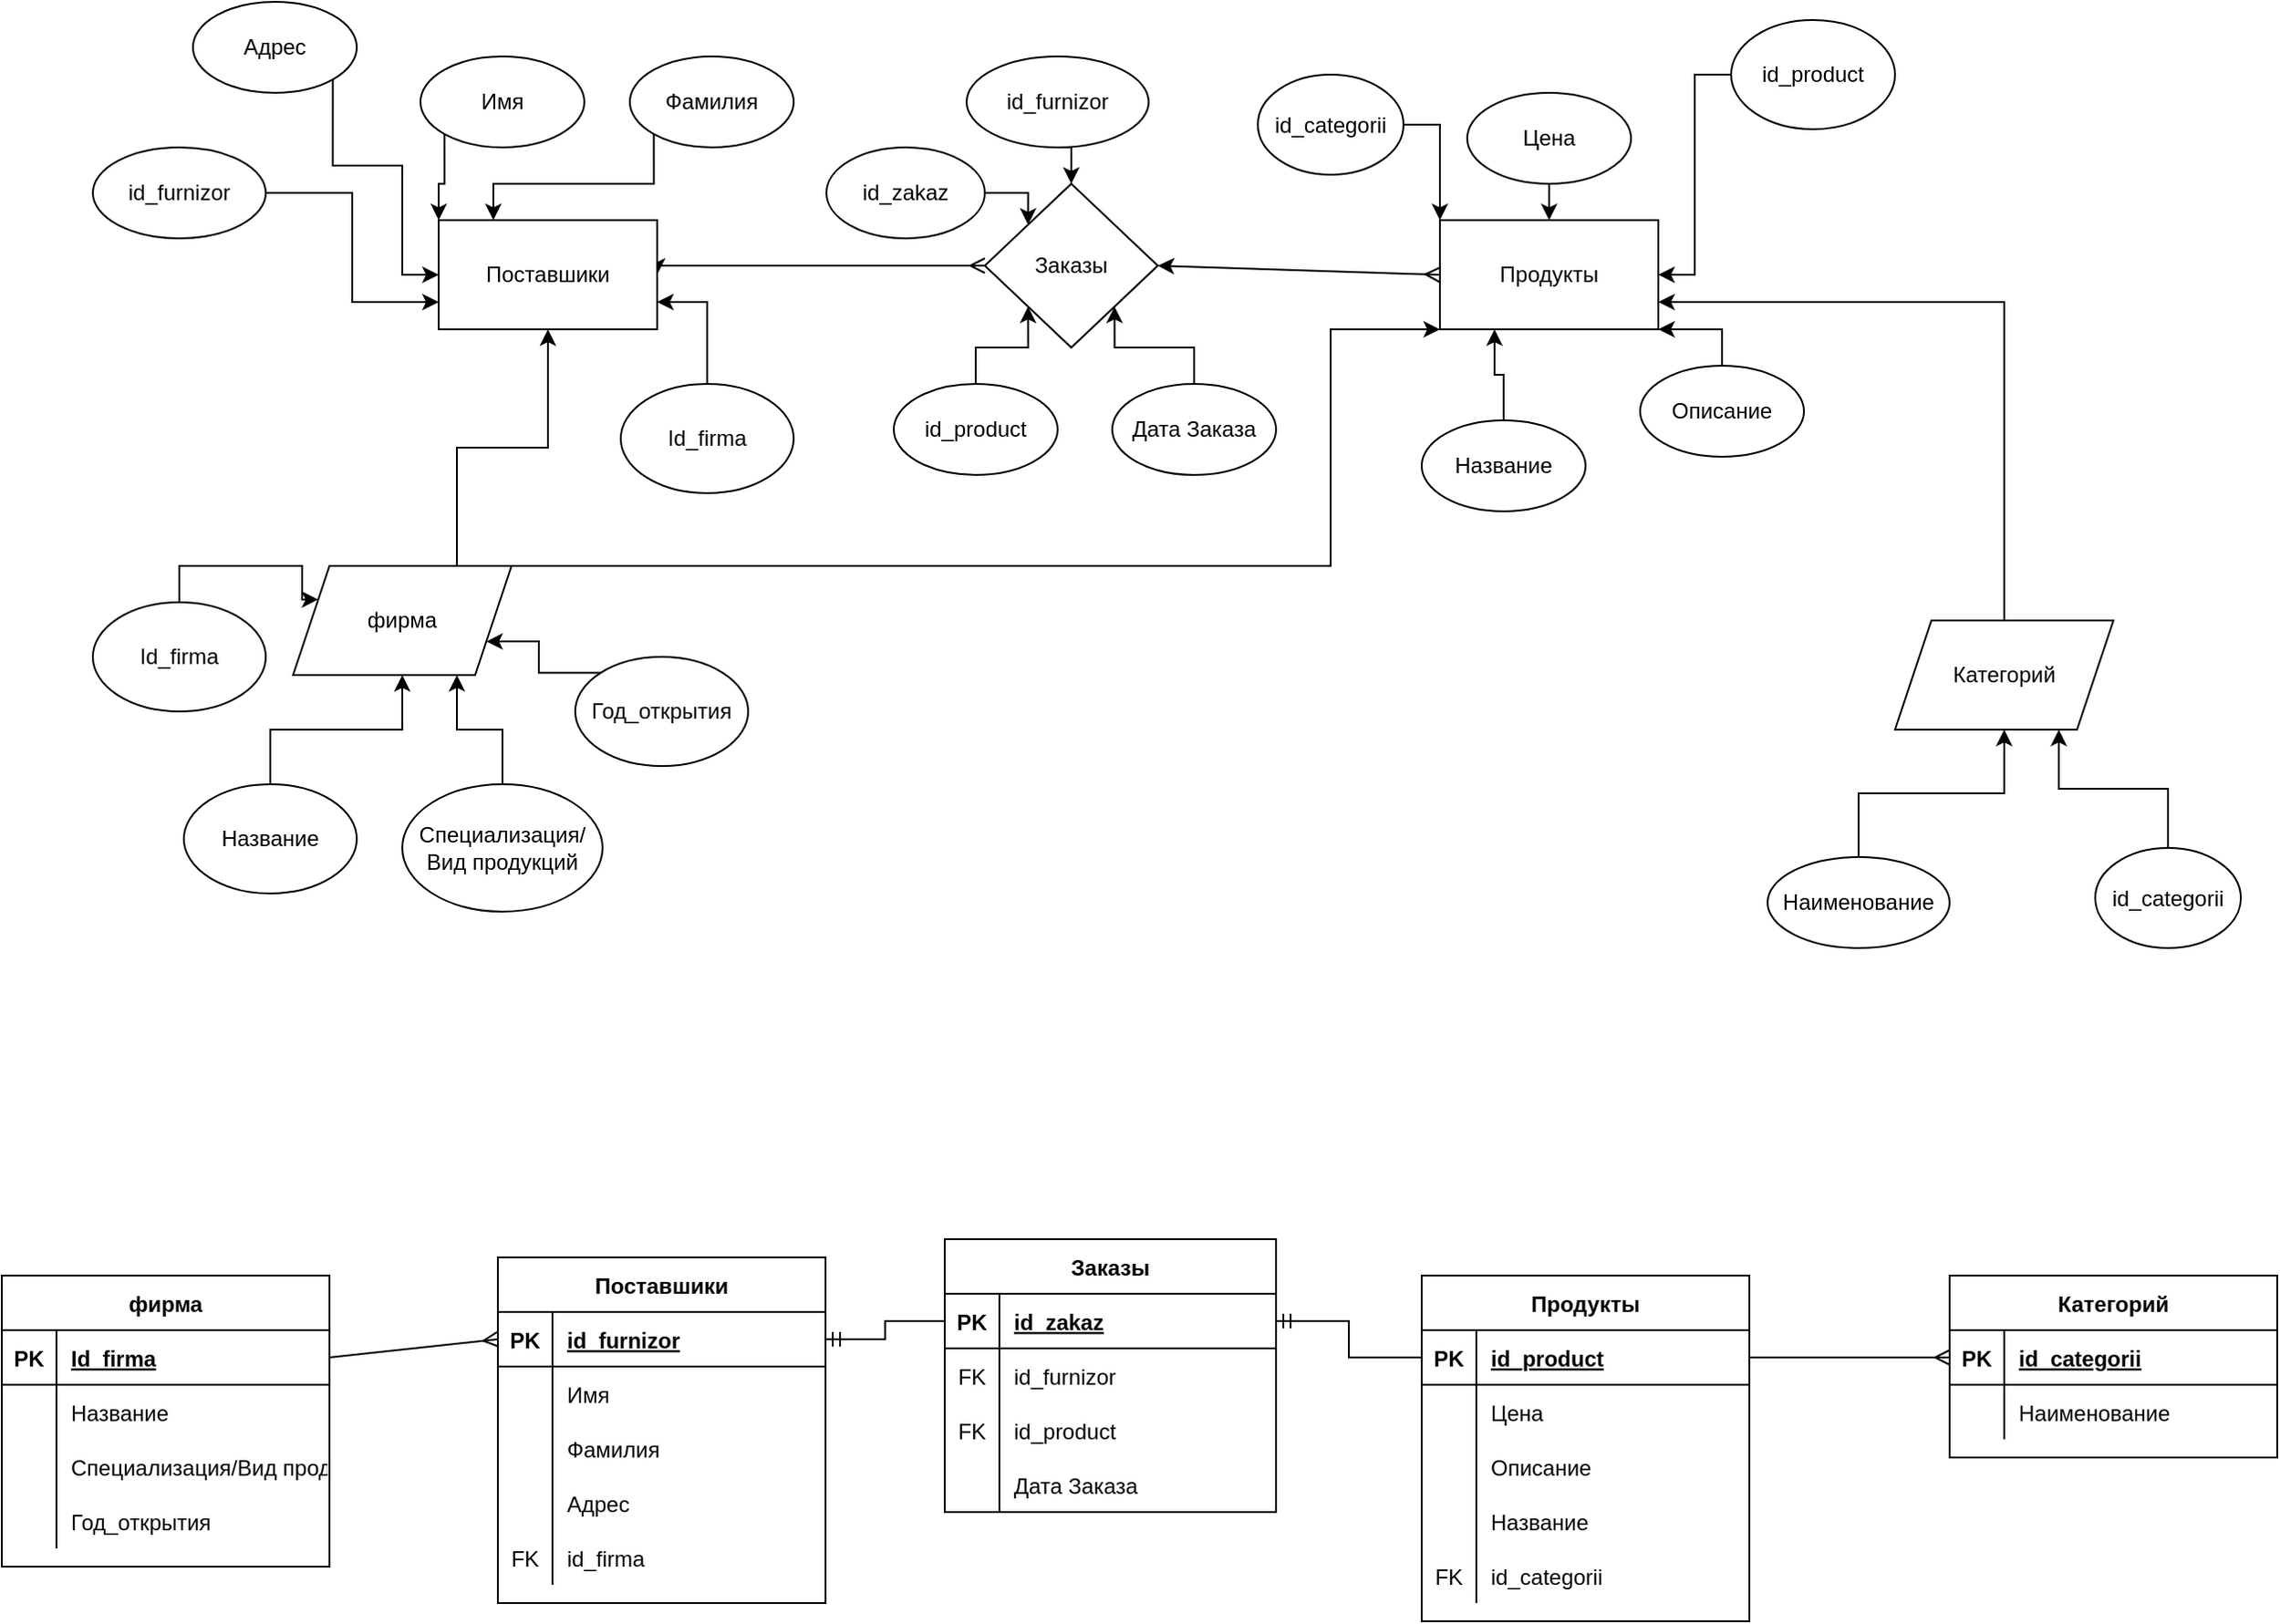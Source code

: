 <mxfile version="15.9.4" type="github"><diagram id="dvJGDwM3gOGB_b2yf9cb" name="Page-1"><mxGraphModel dx="2797" dy="1220" grid="1" gridSize="10" guides="1" tooltips="1" connect="1" arrows="1" fold="1" page="1" pageScale="1" pageWidth="827" pageHeight="1169" math="0" shadow="0"><root><mxCell id="0"/><mxCell id="1" parent="0"/><mxCell id="CGsF36tla4O-YeRMs-sT-5" style="edgeStyle=orthogonalEdgeStyle;rounded=0;orthogonalLoop=1;jettySize=auto;html=1;exitX=0;exitY=0.5;exitDx=0;exitDy=0;entryX=1;entryY=0.5;entryDx=0;entryDy=0;startArrow=ERmany;startFill=0;" edge="1" parent="1" source="CGsF36tla4O-YeRMs-sT-3" target="CGsF36tla4O-YeRMs-sT-1"><mxGeometry relative="1" as="geometry"><Array as="points"><mxPoint x="200" y="145"/></Array></mxGeometry></mxCell><mxCell id="CGsF36tla4O-YeRMs-sT-34" style="edgeStyle=orthogonalEdgeStyle;rounded=0;orthogonalLoop=1;jettySize=auto;html=1;exitX=0.5;exitY=1;exitDx=0;exitDy=0;entryX=0.75;entryY=0;entryDx=0;entryDy=0;startArrow=classic;startFill=1;endArrow=none;endFill=0;" edge="1" parent="1" source="CGsF36tla4O-YeRMs-sT-1" target="CGsF36tla4O-YeRMs-sT-32"><mxGeometry relative="1" as="geometry"/></mxCell><mxCell id="CGsF36tla4O-YeRMs-sT-1" value="Поставшики" style="rounded=0;whiteSpace=wrap;html=1;" vertex="1" parent="1"><mxGeometry x="80" y="120" width="120" height="60" as="geometry"/></mxCell><mxCell id="CGsF36tla4O-YeRMs-sT-2" value="Продукты" style="rounded=0;whiteSpace=wrap;html=1;" vertex="1" parent="1"><mxGeometry x="630" y="120" width="120" height="60" as="geometry"/></mxCell><mxCell id="CGsF36tla4O-YeRMs-sT-3" value="&lt;span&gt;Заказы&lt;/span&gt;" style="rhombus;whiteSpace=wrap;html=1;" vertex="1" parent="1"><mxGeometry x="380" y="100" width="95" height="90" as="geometry"/></mxCell><mxCell id="CGsF36tla4O-YeRMs-sT-12" style="edgeStyle=orthogonalEdgeStyle;rounded=0;orthogonalLoop=1;jettySize=auto;html=1;exitX=0;exitY=1;exitDx=0;exitDy=0;entryX=0;entryY=0;entryDx=0;entryDy=0;startArrow=none;startFill=0;" edge="1" parent="1" source="CGsF36tla4O-YeRMs-sT-7" target="CGsF36tla4O-YeRMs-sT-1"><mxGeometry relative="1" as="geometry"/></mxCell><mxCell id="CGsF36tla4O-YeRMs-sT-7" value="Имя" style="ellipse;whiteSpace=wrap;html=1;" vertex="1" parent="1"><mxGeometry x="70" y="30" width="90" height="50" as="geometry"/></mxCell><mxCell id="CGsF36tla4O-YeRMs-sT-13" style="edgeStyle=orthogonalEdgeStyle;rounded=0;orthogonalLoop=1;jettySize=auto;html=1;exitX=0;exitY=1;exitDx=0;exitDy=0;entryX=0.25;entryY=0;entryDx=0;entryDy=0;startArrow=none;startFill=0;" edge="1" parent="1" source="CGsF36tla4O-YeRMs-sT-8" target="CGsF36tla4O-YeRMs-sT-1"><mxGeometry relative="1" as="geometry"/></mxCell><mxCell id="CGsF36tla4O-YeRMs-sT-8" value="Фамилия" style="ellipse;whiteSpace=wrap;html=1;" vertex="1" parent="1"><mxGeometry x="185" y="30" width="90" height="50" as="geometry"/></mxCell><mxCell id="CGsF36tla4O-YeRMs-sT-11" style="edgeStyle=orthogonalEdgeStyle;rounded=0;orthogonalLoop=1;jettySize=auto;html=1;exitX=1;exitY=1;exitDx=0;exitDy=0;startArrow=none;startFill=0;" edge="1" parent="1" source="CGsF36tla4O-YeRMs-sT-9" target="CGsF36tla4O-YeRMs-sT-1"><mxGeometry relative="1" as="geometry"><Array as="points"><mxPoint x="22" y="90"/><mxPoint x="60" y="90"/><mxPoint x="60" y="150"/></Array></mxGeometry></mxCell><mxCell id="CGsF36tla4O-YeRMs-sT-9" value="Адрес" style="ellipse;whiteSpace=wrap;html=1;" vertex="1" parent="1"><mxGeometry x="-55" width="90" height="50" as="geometry"/></mxCell><mxCell id="CGsF36tla4O-YeRMs-sT-15" style="edgeStyle=orthogonalEdgeStyle;rounded=0;orthogonalLoop=1;jettySize=auto;html=1;exitX=1;exitY=0.5;exitDx=0;exitDy=0;entryX=0;entryY=0.75;entryDx=0;entryDy=0;startArrow=none;startFill=0;" edge="1" parent="1" source="CGsF36tla4O-YeRMs-sT-14" target="CGsF36tla4O-YeRMs-sT-1"><mxGeometry relative="1" as="geometry"/></mxCell><mxCell id="CGsF36tla4O-YeRMs-sT-14" value="id_furnizor" style="ellipse;whiteSpace=wrap;html=1;" vertex="1" parent="1"><mxGeometry x="-110" y="80" width="95" height="50" as="geometry"/></mxCell><mxCell id="CGsF36tla4O-YeRMs-sT-17" style="edgeStyle=orthogonalEdgeStyle;rounded=0;orthogonalLoop=1;jettySize=auto;html=1;exitX=0.5;exitY=0;exitDx=0;exitDy=0;entryX=0.25;entryY=1;entryDx=0;entryDy=0;startArrow=none;startFill=0;" edge="1" parent="1" source="CGsF36tla4O-YeRMs-sT-16" target="CGsF36tla4O-YeRMs-sT-2"><mxGeometry relative="1" as="geometry"/></mxCell><mxCell id="CGsF36tla4O-YeRMs-sT-16" value="Название" style="ellipse;whiteSpace=wrap;html=1;" vertex="1" parent="1"><mxGeometry x="620" y="230" width="90" height="50" as="geometry"/></mxCell><mxCell id="CGsF36tla4O-YeRMs-sT-19" style="edgeStyle=orthogonalEdgeStyle;rounded=0;orthogonalLoop=1;jettySize=auto;html=1;exitX=0;exitY=0.5;exitDx=0;exitDy=0;entryX=1;entryY=0.5;entryDx=0;entryDy=0;startArrow=none;startFill=0;" edge="1" parent="1" source="CGsF36tla4O-YeRMs-sT-18" target="CGsF36tla4O-YeRMs-sT-2"><mxGeometry relative="1" as="geometry"/></mxCell><mxCell id="CGsF36tla4O-YeRMs-sT-18" value="id_product" style="ellipse;whiteSpace=wrap;html=1;" vertex="1" parent="1"><mxGeometry x="790" y="10" width="90" height="60" as="geometry"/></mxCell><mxCell id="CGsF36tla4O-YeRMs-sT-22" style="edgeStyle=orthogonalEdgeStyle;rounded=0;orthogonalLoop=1;jettySize=auto;html=1;exitX=0.5;exitY=0;exitDx=0;exitDy=0;entryX=0;entryY=1;entryDx=0;entryDy=0;startArrow=none;startFill=0;" edge="1" parent="1" source="CGsF36tla4O-YeRMs-sT-20" target="CGsF36tla4O-YeRMs-sT-3"><mxGeometry relative="1" as="geometry"/></mxCell><mxCell id="CGsF36tla4O-YeRMs-sT-20" value="&lt;span&gt;id_product&lt;/span&gt;" style="ellipse;whiteSpace=wrap;html=1;" vertex="1" parent="1"><mxGeometry x="330" y="210" width="90" height="50" as="geometry"/></mxCell><mxCell id="CGsF36tla4O-YeRMs-sT-23" style="edgeStyle=orthogonalEdgeStyle;rounded=0;orthogonalLoop=1;jettySize=auto;html=1;exitX=0.5;exitY=1;exitDx=0;exitDy=0;entryX=0.5;entryY=0;entryDx=0;entryDy=0;startArrow=none;startFill=0;" edge="1" parent="1" source="CGsF36tla4O-YeRMs-sT-21" target="CGsF36tla4O-YeRMs-sT-3"><mxGeometry relative="1" as="geometry"/></mxCell><mxCell id="CGsF36tla4O-YeRMs-sT-21" value="&lt;span&gt;id_furnizor&lt;/span&gt;" style="ellipse;whiteSpace=wrap;html=1;" vertex="1" parent="1"><mxGeometry x="370" y="30" width="100" height="50" as="geometry"/></mxCell><mxCell id="CGsF36tla4O-YeRMs-sT-29" style="edgeStyle=orthogonalEdgeStyle;rounded=0;orthogonalLoop=1;jettySize=auto;html=1;exitX=0.5;exitY=0;exitDx=0;exitDy=0;entryX=1;entryY=1;entryDx=0;entryDy=0;startArrow=none;startFill=0;" edge="1" parent="1" source="CGsF36tla4O-YeRMs-sT-24" target="CGsF36tla4O-YeRMs-sT-2"><mxGeometry relative="1" as="geometry"/></mxCell><mxCell id="CGsF36tla4O-YeRMs-sT-24" value="Описание" style="ellipse;whiteSpace=wrap;html=1;" vertex="1" parent="1"><mxGeometry x="740" y="200" width="90" height="50" as="geometry"/></mxCell><mxCell id="CGsF36tla4O-YeRMs-sT-28" style="edgeStyle=orthogonalEdgeStyle;rounded=0;orthogonalLoop=1;jettySize=auto;html=1;exitX=0.5;exitY=1;exitDx=0;exitDy=0;entryX=0.5;entryY=0;entryDx=0;entryDy=0;startArrow=none;startFill=0;" edge="1" parent="1" source="CGsF36tla4O-YeRMs-sT-25" target="CGsF36tla4O-YeRMs-sT-2"><mxGeometry relative="1" as="geometry"/></mxCell><mxCell id="CGsF36tla4O-YeRMs-sT-25" value="Цена" style="ellipse;whiteSpace=wrap;html=1;" vertex="1" parent="1"><mxGeometry x="645" y="50" width="90" height="50" as="geometry"/></mxCell><mxCell id="CGsF36tla4O-YeRMs-sT-27" style="edgeStyle=orthogonalEdgeStyle;rounded=0;orthogonalLoop=1;jettySize=auto;html=1;exitX=0.5;exitY=0;exitDx=0;exitDy=0;entryX=1;entryY=1;entryDx=0;entryDy=0;startArrow=none;startFill=0;" edge="1" parent="1" source="CGsF36tla4O-YeRMs-sT-26" target="CGsF36tla4O-YeRMs-sT-3"><mxGeometry relative="1" as="geometry"/></mxCell><mxCell id="CGsF36tla4O-YeRMs-sT-26" value="Дата Заказа" style="ellipse;whiteSpace=wrap;html=1;" vertex="1" parent="1"><mxGeometry x="450" y="210" width="90" height="50" as="geometry"/></mxCell><mxCell id="CGsF36tla4O-YeRMs-sT-31" value="" style="endArrow=ERmany;html=1;rounded=0;entryX=0;entryY=0.5;entryDx=0;entryDy=0;endFill=0;exitX=1;exitY=0.5;exitDx=0;exitDy=0;startArrow=classic;startFill=1;" edge="1" parent="1" source="CGsF36tla4O-YeRMs-sT-3" target="CGsF36tla4O-YeRMs-sT-2"><mxGeometry width="50" height="50" relative="1" as="geometry"><mxPoint x="590" y="200" as="sourcePoint"/><mxPoint x="580" y="120" as="targetPoint"/></mxGeometry></mxCell><mxCell id="CGsF36tla4O-YeRMs-sT-54" style="edgeStyle=orthogonalEdgeStyle;rounded=0;orthogonalLoop=1;jettySize=auto;html=1;exitX=1;exitY=0;exitDx=0;exitDy=0;entryX=0;entryY=1;entryDx=0;entryDy=0;startArrow=none;startFill=0;endArrow=classic;endFill=1;" edge="1" parent="1" source="CGsF36tla4O-YeRMs-sT-32" target="CGsF36tla4O-YeRMs-sT-2"><mxGeometry relative="1" as="geometry"><Array as="points"><mxPoint x="570" y="310"/><mxPoint x="570" y="180"/></Array></mxGeometry></mxCell><mxCell id="CGsF36tla4O-YeRMs-sT-32" value="фирма" style="shape=parallelogram;perimeter=parallelogramPerimeter;whiteSpace=wrap;html=1;fixedSize=1;" vertex="1" parent="1"><mxGeometry y="310" width="120" height="60" as="geometry"/></mxCell><mxCell id="CGsF36tla4O-YeRMs-sT-35" value="Категорий" style="shape=parallelogram;perimeter=parallelogramPerimeter;whiteSpace=wrap;html=1;fixedSize=1;" vertex="1" parent="1"><mxGeometry x="880" y="340" width="120" height="60" as="geometry"/></mxCell><mxCell id="CGsF36tla4O-YeRMs-sT-36" value="" style="endArrow=classic;html=1;rounded=0;entryX=1;entryY=0.75;entryDx=0;entryDy=0;exitX=0.5;exitY=0;exitDx=0;exitDy=0;" edge="1" parent="1" source="CGsF36tla4O-YeRMs-sT-35" target="CGsF36tla4O-YeRMs-sT-2"><mxGeometry width="50" height="50" relative="1" as="geometry"><mxPoint x="920" y="310" as="sourcePoint"/><mxPoint x="970" y="260" as="targetPoint"/><Array as="points"><mxPoint x="940" y="165"/></Array></mxGeometry></mxCell><mxCell id="CGsF36tla4O-YeRMs-sT-38" style="edgeStyle=orthogonalEdgeStyle;rounded=0;orthogonalLoop=1;jettySize=auto;html=1;exitX=0.5;exitY=0;exitDx=0;exitDy=0;entryX=0.5;entryY=1;entryDx=0;entryDy=0;startArrow=none;startFill=0;endArrow=classic;endFill=1;" edge="1" parent="1" source="CGsF36tla4O-YeRMs-sT-37" target="CGsF36tla4O-YeRMs-sT-35"><mxGeometry relative="1" as="geometry"/></mxCell><mxCell id="CGsF36tla4O-YeRMs-sT-37" value="Наименование" style="ellipse;whiteSpace=wrap;html=1;" vertex="1" parent="1"><mxGeometry x="810" y="470" width="100" height="50" as="geometry"/></mxCell><mxCell id="CGsF36tla4O-YeRMs-sT-40" style="edgeStyle=orthogonalEdgeStyle;rounded=0;orthogonalLoop=1;jettySize=auto;html=1;exitX=0.5;exitY=0;exitDx=0;exitDy=0;entryX=0.75;entryY=1;entryDx=0;entryDy=0;startArrow=none;startFill=0;endArrow=classic;endFill=1;" edge="1" parent="1" source="CGsF36tla4O-YeRMs-sT-39" target="CGsF36tla4O-YeRMs-sT-35"><mxGeometry relative="1" as="geometry"/></mxCell><mxCell id="CGsF36tla4O-YeRMs-sT-39" value="id_categorii" style="ellipse;whiteSpace=wrap;html=1;" vertex="1" parent="1"><mxGeometry x="990" y="465" width="80" height="55" as="geometry"/></mxCell><mxCell id="CGsF36tla4O-YeRMs-sT-47" style="edgeStyle=orthogonalEdgeStyle;rounded=0;orthogonalLoop=1;jettySize=auto;html=1;exitX=0.5;exitY=0;exitDx=0;exitDy=0;entryX=0.5;entryY=1;entryDx=0;entryDy=0;startArrow=none;startFill=0;endArrow=classic;endFill=1;" edge="1" parent="1" source="CGsF36tla4O-YeRMs-sT-41" target="CGsF36tla4O-YeRMs-sT-32"><mxGeometry relative="1" as="geometry"/></mxCell><mxCell id="CGsF36tla4O-YeRMs-sT-41" value="Название" style="ellipse;whiteSpace=wrap;html=1;" vertex="1" parent="1"><mxGeometry x="-60" y="430" width="95" height="60" as="geometry"/></mxCell><mxCell id="CGsF36tla4O-YeRMs-sT-45" style="edgeStyle=orthogonalEdgeStyle;rounded=0;orthogonalLoop=1;jettySize=auto;html=1;exitX=0.5;exitY=0;exitDx=0;exitDy=0;entryX=0.75;entryY=1;entryDx=0;entryDy=0;startArrow=none;startFill=0;endArrow=classic;endFill=1;" edge="1" parent="1" source="CGsF36tla4O-YeRMs-sT-42" target="CGsF36tla4O-YeRMs-sT-32"><mxGeometry relative="1" as="geometry"/></mxCell><mxCell id="CGsF36tla4O-YeRMs-sT-42" value="Специализация/Вид продукций" style="ellipse;whiteSpace=wrap;html=1;" vertex="1" parent="1"><mxGeometry x="60" y="430" width="110" height="70" as="geometry"/></mxCell><mxCell id="CGsF36tla4O-YeRMs-sT-49" style="edgeStyle=orthogonalEdgeStyle;rounded=0;orthogonalLoop=1;jettySize=auto;html=1;exitX=0.5;exitY=0;exitDx=0;exitDy=0;entryX=0;entryY=0.25;entryDx=0;entryDy=0;startArrow=none;startFill=0;endArrow=classic;endFill=1;" edge="1" parent="1" source="CGsF36tla4O-YeRMs-sT-43" target="CGsF36tla4O-YeRMs-sT-32"><mxGeometry relative="1" as="geometry"/></mxCell><mxCell id="CGsF36tla4O-YeRMs-sT-43" value="Id_firma" style="ellipse;whiteSpace=wrap;html=1;" vertex="1" parent="1"><mxGeometry x="-110" y="330" width="95" height="60" as="geometry"/></mxCell><mxCell id="CGsF36tla4O-YeRMs-sT-46" style="edgeStyle=orthogonalEdgeStyle;rounded=0;orthogonalLoop=1;jettySize=auto;html=1;exitX=0;exitY=0;exitDx=0;exitDy=0;entryX=1;entryY=0.75;entryDx=0;entryDy=0;startArrow=none;startFill=0;endArrow=classic;endFill=1;" edge="1" parent="1" source="CGsF36tla4O-YeRMs-sT-44" target="CGsF36tla4O-YeRMs-sT-32"><mxGeometry relative="1" as="geometry"/></mxCell><mxCell id="CGsF36tla4O-YeRMs-sT-44" value="Год_открытия" style="ellipse;whiteSpace=wrap;html=1;" vertex="1" parent="1"><mxGeometry x="155" y="360" width="95" height="60" as="geometry"/></mxCell><mxCell id="CGsF36tla4O-YeRMs-sT-51" style="edgeStyle=orthogonalEdgeStyle;rounded=0;orthogonalLoop=1;jettySize=auto;html=1;exitX=0.5;exitY=0;exitDx=0;exitDy=0;entryX=1;entryY=0.75;entryDx=0;entryDy=0;startArrow=none;startFill=0;endArrow=classic;endFill=1;" edge="1" parent="1" source="CGsF36tla4O-YeRMs-sT-50" target="CGsF36tla4O-YeRMs-sT-1"><mxGeometry relative="1" as="geometry"/></mxCell><mxCell id="CGsF36tla4O-YeRMs-sT-50" value="Id_firma" style="ellipse;whiteSpace=wrap;html=1;" vertex="1" parent="1"><mxGeometry x="180" y="210" width="95" height="60" as="geometry"/></mxCell><mxCell id="CGsF36tla4O-YeRMs-sT-53" style="edgeStyle=orthogonalEdgeStyle;rounded=0;orthogonalLoop=1;jettySize=auto;html=1;exitX=1;exitY=0.5;exitDx=0;exitDy=0;entryX=0;entryY=0;entryDx=0;entryDy=0;startArrow=none;startFill=0;endArrow=classic;endFill=1;" edge="1" parent="1" source="CGsF36tla4O-YeRMs-sT-52" target="CGsF36tla4O-YeRMs-sT-2"><mxGeometry relative="1" as="geometry"/></mxCell><mxCell id="CGsF36tla4O-YeRMs-sT-52" value="id_categorii" style="ellipse;whiteSpace=wrap;html=1;" vertex="1" parent="1"><mxGeometry x="530" y="40" width="80" height="55" as="geometry"/></mxCell><mxCell id="CGsF36tla4O-YeRMs-sT-55" value="Поставшики" style="shape=table;startSize=30;container=1;collapsible=1;childLayout=tableLayout;fixedRows=1;rowLines=0;fontStyle=1;align=center;resizeLast=1;" vertex="1" parent="1"><mxGeometry x="112.5" y="690" width="180" height="190" as="geometry"/></mxCell><mxCell id="CGsF36tla4O-YeRMs-sT-56" value="" style="shape=partialRectangle;collapsible=0;dropTarget=0;pointerEvents=0;fillColor=none;top=0;left=0;bottom=1;right=0;points=[[0,0.5],[1,0.5]];portConstraint=eastwest;" vertex="1" parent="CGsF36tla4O-YeRMs-sT-55"><mxGeometry y="30" width="180" height="30" as="geometry"/></mxCell><mxCell id="CGsF36tla4O-YeRMs-sT-57" value="PK" style="shape=partialRectangle;connectable=0;fillColor=none;top=0;left=0;bottom=0;right=0;fontStyle=1;overflow=hidden;" vertex="1" parent="CGsF36tla4O-YeRMs-sT-56"><mxGeometry width="30" height="30" as="geometry"><mxRectangle width="30" height="30" as="alternateBounds"/></mxGeometry></mxCell><mxCell id="CGsF36tla4O-YeRMs-sT-58" value="id_furnizor" style="shape=partialRectangle;connectable=0;fillColor=none;top=0;left=0;bottom=0;right=0;align=left;spacingLeft=6;fontStyle=5;overflow=hidden;" vertex="1" parent="CGsF36tla4O-YeRMs-sT-56"><mxGeometry x="30" width="150" height="30" as="geometry"><mxRectangle width="150" height="30" as="alternateBounds"/></mxGeometry></mxCell><mxCell id="CGsF36tla4O-YeRMs-sT-59" value="" style="shape=partialRectangle;collapsible=0;dropTarget=0;pointerEvents=0;fillColor=none;top=0;left=0;bottom=0;right=0;points=[[0,0.5],[1,0.5]];portConstraint=eastwest;" vertex="1" parent="CGsF36tla4O-YeRMs-sT-55"><mxGeometry y="60" width="180" height="30" as="geometry"/></mxCell><mxCell id="CGsF36tla4O-YeRMs-sT-60" value="" style="shape=partialRectangle;connectable=0;fillColor=none;top=0;left=0;bottom=0;right=0;editable=1;overflow=hidden;" vertex="1" parent="CGsF36tla4O-YeRMs-sT-59"><mxGeometry width="30" height="30" as="geometry"><mxRectangle width="30" height="30" as="alternateBounds"/></mxGeometry></mxCell><mxCell id="CGsF36tla4O-YeRMs-sT-61" value="Имя" style="shape=partialRectangle;connectable=0;fillColor=none;top=0;left=0;bottom=0;right=0;align=left;spacingLeft=6;overflow=hidden;" vertex="1" parent="CGsF36tla4O-YeRMs-sT-59"><mxGeometry x="30" width="150" height="30" as="geometry"><mxRectangle width="150" height="30" as="alternateBounds"/></mxGeometry></mxCell><mxCell id="CGsF36tla4O-YeRMs-sT-62" value="" style="shape=partialRectangle;collapsible=0;dropTarget=0;pointerEvents=0;fillColor=none;top=0;left=0;bottom=0;right=0;points=[[0,0.5],[1,0.5]];portConstraint=eastwest;" vertex="1" parent="CGsF36tla4O-YeRMs-sT-55"><mxGeometry y="90" width="180" height="30" as="geometry"/></mxCell><mxCell id="CGsF36tla4O-YeRMs-sT-63" value="" style="shape=partialRectangle;connectable=0;fillColor=none;top=0;left=0;bottom=0;right=0;editable=1;overflow=hidden;" vertex="1" parent="CGsF36tla4O-YeRMs-sT-62"><mxGeometry width="30" height="30" as="geometry"><mxRectangle width="30" height="30" as="alternateBounds"/></mxGeometry></mxCell><mxCell id="CGsF36tla4O-YeRMs-sT-64" value="Фамилия" style="shape=partialRectangle;connectable=0;fillColor=none;top=0;left=0;bottom=0;right=0;align=left;spacingLeft=6;overflow=hidden;" vertex="1" parent="CGsF36tla4O-YeRMs-sT-62"><mxGeometry x="30" width="150" height="30" as="geometry"><mxRectangle width="150" height="30" as="alternateBounds"/></mxGeometry></mxCell><mxCell id="CGsF36tla4O-YeRMs-sT-65" value="" style="shape=partialRectangle;collapsible=0;dropTarget=0;pointerEvents=0;fillColor=none;top=0;left=0;bottom=0;right=0;points=[[0,0.5],[1,0.5]];portConstraint=eastwest;" vertex="1" parent="CGsF36tla4O-YeRMs-sT-55"><mxGeometry y="120" width="180" height="30" as="geometry"/></mxCell><mxCell id="CGsF36tla4O-YeRMs-sT-66" value="" style="shape=partialRectangle;connectable=0;fillColor=none;top=0;left=0;bottom=0;right=0;editable=1;overflow=hidden;" vertex="1" parent="CGsF36tla4O-YeRMs-sT-65"><mxGeometry width="30" height="30" as="geometry"><mxRectangle width="30" height="30" as="alternateBounds"/></mxGeometry></mxCell><mxCell id="CGsF36tla4O-YeRMs-sT-67" value="Адрес" style="shape=partialRectangle;connectable=0;fillColor=none;top=0;left=0;bottom=0;right=0;align=left;spacingLeft=6;overflow=hidden;" vertex="1" parent="CGsF36tla4O-YeRMs-sT-65"><mxGeometry x="30" width="150" height="30" as="geometry"><mxRectangle width="150" height="30" as="alternateBounds"/></mxGeometry></mxCell><mxCell id="CGsF36tla4O-YeRMs-sT-68" value="" style="shape=partialRectangle;collapsible=0;dropTarget=0;pointerEvents=0;fillColor=none;top=0;left=0;bottom=0;right=0;points=[[0,0.5],[1,0.5]];portConstraint=eastwest;" vertex="1" parent="CGsF36tla4O-YeRMs-sT-55"><mxGeometry y="150" width="180" height="30" as="geometry"/></mxCell><mxCell id="CGsF36tla4O-YeRMs-sT-69" value="FK" style="shape=partialRectangle;connectable=0;fillColor=none;top=0;left=0;bottom=0;right=0;editable=1;overflow=hidden;" vertex="1" parent="CGsF36tla4O-YeRMs-sT-68"><mxGeometry width="30" height="30" as="geometry"><mxRectangle width="30" height="30" as="alternateBounds"/></mxGeometry></mxCell><mxCell id="CGsF36tla4O-YeRMs-sT-70" value="id_firma" style="shape=partialRectangle;connectable=0;fillColor=none;top=0;left=0;bottom=0;right=0;align=left;spacingLeft=6;overflow=hidden;" vertex="1" parent="CGsF36tla4O-YeRMs-sT-68"><mxGeometry x="30" width="150" height="30" as="geometry"><mxRectangle width="150" height="30" as="alternateBounds"/></mxGeometry></mxCell><mxCell id="CGsF36tla4O-YeRMs-sT-71" value="Заказы" style="shape=table;startSize=30;container=1;collapsible=1;childLayout=tableLayout;fixedRows=1;rowLines=0;fontStyle=1;align=center;resizeLast=1;" vertex="1" parent="1"><mxGeometry x="358" y="680" width="182" height="150" as="geometry"/></mxCell><mxCell id="CGsF36tla4O-YeRMs-sT-72" value="" style="shape=partialRectangle;collapsible=0;dropTarget=0;pointerEvents=0;fillColor=none;top=0;left=0;bottom=1;right=0;points=[[0,0.5],[1,0.5]];portConstraint=eastwest;" vertex="1" parent="CGsF36tla4O-YeRMs-sT-71"><mxGeometry y="30" width="182" height="30" as="geometry"/></mxCell><mxCell id="CGsF36tla4O-YeRMs-sT-73" value="PK" style="shape=partialRectangle;connectable=0;fillColor=none;top=0;left=0;bottom=0;right=0;fontStyle=1;overflow=hidden;" vertex="1" parent="CGsF36tla4O-YeRMs-sT-72"><mxGeometry width="30" height="30" as="geometry"><mxRectangle width="30" height="30" as="alternateBounds"/></mxGeometry></mxCell><mxCell id="CGsF36tla4O-YeRMs-sT-74" value="id_zakaz" style="shape=partialRectangle;connectable=0;fillColor=none;top=0;left=0;bottom=0;right=0;align=left;spacingLeft=6;fontStyle=5;overflow=hidden;" vertex="1" parent="CGsF36tla4O-YeRMs-sT-72"><mxGeometry x="30" width="152" height="30" as="geometry"><mxRectangle width="152" height="30" as="alternateBounds"/></mxGeometry></mxCell><mxCell id="CGsF36tla4O-YeRMs-sT-75" value="" style="shape=partialRectangle;collapsible=0;dropTarget=0;pointerEvents=0;fillColor=none;top=0;left=0;bottom=0;right=0;points=[[0,0.5],[1,0.5]];portConstraint=eastwest;" vertex="1" parent="CGsF36tla4O-YeRMs-sT-71"><mxGeometry y="60" width="182" height="30" as="geometry"/></mxCell><mxCell id="CGsF36tla4O-YeRMs-sT-76" value="FK" style="shape=partialRectangle;connectable=0;fillColor=none;top=0;left=0;bottom=0;right=0;editable=1;overflow=hidden;" vertex="1" parent="CGsF36tla4O-YeRMs-sT-75"><mxGeometry width="30" height="30" as="geometry"><mxRectangle width="30" height="30" as="alternateBounds"/></mxGeometry></mxCell><mxCell id="CGsF36tla4O-YeRMs-sT-77" value="id_furnizor" style="shape=partialRectangle;connectable=0;fillColor=none;top=0;left=0;bottom=0;right=0;align=left;spacingLeft=6;overflow=hidden;" vertex="1" parent="CGsF36tla4O-YeRMs-sT-75"><mxGeometry x="30" width="152" height="30" as="geometry"><mxRectangle width="152" height="30" as="alternateBounds"/></mxGeometry></mxCell><mxCell id="CGsF36tla4O-YeRMs-sT-78" value="" style="shape=partialRectangle;collapsible=0;dropTarget=0;pointerEvents=0;fillColor=none;top=0;left=0;bottom=0;right=0;points=[[0,0.5],[1,0.5]];portConstraint=eastwest;" vertex="1" parent="CGsF36tla4O-YeRMs-sT-71"><mxGeometry y="90" width="182" height="30" as="geometry"/></mxCell><mxCell id="CGsF36tla4O-YeRMs-sT-79" value="FK" style="shape=partialRectangle;connectable=0;fillColor=none;top=0;left=0;bottom=0;right=0;editable=1;overflow=hidden;" vertex="1" parent="CGsF36tla4O-YeRMs-sT-78"><mxGeometry width="30" height="30" as="geometry"><mxRectangle width="30" height="30" as="alternateBounds"/></mxGeometry></mxCell><mxCell id="CGsF36tla4O-YeRMs-sT-80" value="id_product" style="shape=partialRectangle;connectable=0;fillColor=none;top=0;left=0;bottom=0;right=0;align=left;spacingLeft=6;overflow=hidden;" vertex="1" parent="CGsF36tla4O-YeRMs-sT-78"><mxGeometry x="30" width="152" height="30" as="geometry"><mxRectangle width="152" height="30" as="alternateBounds"/></mxGeometry></mxCell><mxCell id="CGsF36tla4O-YeRMs-sT-81" value="" style="shape=partialRectangle;collapsible=0;dropTarget=0;pointerEvents=0;fillColor=none;top=0;left=0;bottom=0;right=0;points=[[0,0.5],[1,0.5]];portConstraint=eastwest;" vertex="1" parent="CGsF36tla4O-YeRMs-sT-71"><mxGeometry y="120" width="182" height="30" as="geometry"/></mxCell><mxCell id="CGsF36tla4O-YeRMs-sT-82" value="" style="shape=partialRectangle;connectable=0;fillColor=none;top=0;left=0;bottom=0;right=0;editable=1;overflow=hidden;" vertex="1" parent="CGsF36tla4O-YeRMs-sT-81"><mxGeometry width="30" height="30" as="geometry"><mxRectangle width="30" height="30" as="alternateBounds"/></mxGeometry></mxCell><mxCell id="CGsF36tla4O-YeRMs-sT-83" value="Дата Заказа" style="shape=partialRectangle;connectable=0;fillColor=none;top=0;left=0;bottom=0;right=0;align=left;spacingLeft=6;overflow=hidden;" vertex="1" parent="CGsF36tla4O-YeRMs-sT-81"><mxGeometry x="30" width="152" height="30" as="geometry"><mxRectangle width="152" height="30" as="alternateBounds"/></mxGeometry></mxCell><mxCell id="CGsF36tla4O-YeRMs-sT-84" value="Продукты" style="shape=table;startSize=30;container=1;collapsible=1;childLayout=tableLayout;fixedRows=1;rowLines=0;fontStyle=1;align=center;resizeLast=1;" vertex="1" parent="1"><mxGeometry x="620" y="700" width="180" height="190" as="geometry"/></mxCell><mxCell id="CGsF36tla4O-YeRMs-sT-85" value="" style="shape=partialRectangle;collapsible=0;dropTarget=0;pointerEvents=0;fillColor=none;top=0;left=0;bottom=1;right=0;points=[[0,0.5],[1,0.5]];portConstraint=eastwest;" vertex="1" parent="CGsF36tla4O-YeRMs-sT-84"><mxGeometry y="30" width="180" height="30" as="geometry"/></mxCell><mxCell id="CGsF36tla4O-YeRMs-sT-86" value="PK" style="shape=partialRectangle;connectable=0;fillColor=none;top=0;left=0;bottom=0;right=0;fontStyle=1;overflow=hidden;" vertex="1" parent="CGsF36tla4O-YeRMs-sT-85"><mxGeometry width="30" height="30" as="geometry"><mxRectangle width="30" height="30" as="alternateBounds"/></mxGeometry></mxCell><mxCell id="CGsF36tla4O-YeRMs-sT-87" value="id_product" style="shape=partialRectangle;connectable=0;fillColor=none;top=0;left=0;bottom=0;right=0;align=left;spacingLeft=6;fontStyle=5;overflow=hidden;" vertex="1" parent="CGsF36tla4O-YeRMs-sT-85"><mxGeometry x="30" width="150" height="30" as="geometry"><mxRectangle width="150" height="30" as="alternateBounds"/></mxGeometry></mxCell><mxCell id="CGsF36tla4O-YeRMs-sT-88" value="" style="shape=partialRectangle;collapsible=0;dropTarget=0;pointerEvents=0;fillColor=none;top=0;left=0;bottom=0;right=0;points=[[0,0.5],[1,0.5]];portConstraint=eastwest;" vertex="1" parent="CGsF36tla4O-YeRMs-sT-84"><mxGeometry y="60" width="180" height="30" as="geometry"/></mxCell><mxCell id="CGsF36tla4O-YeRMs-sT-89" value="" style="shape=partialRectangle;connectable=0;fillColor=none;top=0;left=0;bottom=0;right=0;editable=1;overflow=hidden;" vertex="1" parent="CGsF36tla4O-YeRMs-sT-88"><mxGeometry width="30" height="30" as="geometry"><mxRectangle width="30" height="30" as="alternateBounds"/></mxGeometry></mxCell><mxCell id="CGsF36tla4O-YeRMs-sT-90" value="Цена" style="shape=partialRectangle;connectable=0;fillColor=none;top=0;left=0;bottom=0;right=0;align=left;spacingLeft=6;overflow=hidden;" vertex="1" parent="CGsF36tla4O-YeRMs-sT-88"><mxGeometry x="30" width="150" height="30" as="geometry"><mxRectangle width="150" height="30" as="alternateBounds"/></mxGeometry></mxCell><mxCell id="CGsF36tla4O-YeRMs-sT-91" value="" style="shape=partialRectangle;collapsible=0;dropTarget=0;pointerEvents=0;fillColor=none;top=0;left=0;bottom=0;right=0;points=[[0,0.5],[1,0.5]];portConstraint=eastwest;" vertex="1" parent="CGsF36tla4O-YeRMs-sT-84"><mxGeometry y="90" width="180" height="30" as="geometry"/></mxCell><mxCell id="CGsF36tla4O-YeRMs-sT-92" value="" style="shape=partialRectangle;connectable=0;fillColor=none;top=0;left=0;bottom=0;right=0;editable=1;overflow=hidden;" vertex="1" parent="CGsF36tla4O-YeRMs-sT-91"><mxGeometry width="30" height="30" as="geometry"><mxRectangle width="30" height="30" as="alternateBounds"/></mxGeometry></mxCell><mxCell id="CGsF36tla4O-YeRMs-sT-93" value="Описание" style="shape=partialRectangle;connectable=0;fillColor=none;top=0;left=0;bottom=0;right=0;align=left;spacingLeft=6;overflow=hidden;" vertex="1" parent="CGsF36tla4O-YeRMs-sT-91"><mxGeometry x="30" width="150" height="30" as="geometry"><mxRectangle width="150" height="30" as="alternateBounds"/></mxGeometry></mxCell><mxCell id="CGsF36tla4O-YeRMs-sT-94" value="" style="shape=partialRectangle;collapsible=0;dropTarget=0;pointerEvents=0;fillColor=none;top=0;left=0;bottom=0;right=0;points=[[0,0.5],[1,0.5]];portConstraint=eastwest;" vertex="1" parent="CGsF36tla4O-YeRMs-sT-84"><mxGeometry y="120" width="180" height="30" as="geometry"/></mxCell><mxCell id="CGsF36tla4O-YeRMs-sT-95" value="" style="shape=partialRectangle;connectable=0;fillColor=none;top=0;left=0;bottom=0;right=0;editable=1;overflow=hidden;" vertex="1" parent="CGsF36tla4O-YeRMs-sT-94"><mxGeometry width="30" height="30" as="geometry"><mxRectangle width="30" height="30" as="alternateBounds"/></mxGeometry></mxCell><mxCell id="CGsF36tla4O-YeRMs-sT-96" value="Название" style="shape=partialRectangle;connectable=0;fillColor=none;top=0;left=0;bottom=0;right=0;align=left;spacingLeft=6;overflow=hidden;" vertex="1" parent="CGsF36tla4O-YeRMs-sT-94"><mxGeometry x="30" width="150" height="30" as="geometry"><mxRectangle width="150" height="30" as="alternateBounds"/></mxGeometry></mxCell><mxCell id="CGsF36tla4O-YeRMs-sT-99" value="" style="shape=partialRectangle;collapsible=0;dropTarget=0;pointerEvents=0;fillColor=none;top=0;left=0;bottom=0;right=0;points=[[0,0.5],[1,0.5]];portConstraint=eastwest;" vertex="1" parent="CGsF36tla4O-YeRMs-sT-84"><mxGeometry y="150" width="180" height="30" as="geometry"/></mxCell><mxCell id="CGsF36tla4O-YeRMs-sT-100" value="FK" style="shape=partialRectangle;connectable=0;fillColor=none;top=0;left=0;bottom=0;right=0;editable=1;overflow=hidden;" vertex="1" parent="CGsF36tla4O-YeRMs-sT-99"><mxGeometry width="30" height="30" as="geometry"><mxRectangle width="30" height="30" as="alternateBounds"/></mxGeometry></mxCell><mxCell id="CGsF36tla4O-YeRMs-sT-101" value="id_categorii" style="shape=partialRectangle;connectable=0;fillColor=none;top=0;left=0;bottom=0;right=0;align=left;spacingLeft=6;overflow=hidden;" vertex="1" parent="CGsF36tla4O-YeRMs-sT-99"><mxGeometry x="30" width="150" height="30" as="geometry"><mxRectangle width="150" height="30" as="alternateBounds"/></mxGeometry></mxCell><mxCell id="CGsF36tla4O-YeRMs-sT-98" style="edgeStyle=orthogonalEdgeStyle;rounded=0;orthogonalLoop=1;jettySize=auto;html=1;exitX=1;exitY=0.5;exitDx=0;exitDy=0;entryX=0;entryY=0;entryDx=0;entryDy=0;startArrow=none;startFill=0;endArrow=classic;endFill=1;" edge="1" parent="1" source="CGsF36tla4O-YeRMs-sT-97" target="CGsF36tla4O-YeRMs-sT-3"><mxGeometry relative="1" as="geometry"/></mxCell><mxCell id="CGsF36tla4O-YeRMs-sT-97" value="id_zakaz" style="ellipse;whiteSpace=wrap;html=1;" vertex="1" parent="1"><mxGeometry x="293" y="80" width="87" height="50" as="geometry"/></mxCell><mxCell id="CGsF36tla4O-YeRMs-sT-104" value="фирма" style="shape=table;startSize=30;container=1;collapsible=1;childLayout=tableLayout;fixedRows=1;rowLines=0;fontStyle=1;align=center;resizeLast=1;" vertex="1" parent="1"><mxGeometry x="-160" y="700" width="180" height="160" as="geometry"/></mxCell><mxCell id="CGsF36tla4O-YeRMs-sT-105" value="" style="shape=partialRectangle;collapsible=0;dropTarget=0;pointerEvents=0;fillColor=none;top=0;left=0;bottom=1;right=0;points=[[0,0.5],[1,0.5]];portConstraint=eastwest;" vertex="1" parent="CGsF36tla4O-YeRMs-sT-104"><mxGeometry y="30" width="180" height="30" as="geometry"/></mxCell><mxCell id="CGsF36tla4O-YeRMs-sT-106" value="PK" style="shape=partialRectangle;connectable=0;fillColor=none;top=0;left=0;bottom=0;right=0;fontStyle=1;overflow=hidden;" vertex="1" parent="CGsF36tla4O-YeRMs-sT-105"><mxGeometry width="30" height="30" as="geometry"><mxRectangle width="30" height="30" as="alternateBounds"/></mxGeometry></mxCell><mxCell id="CGsF36tla4O-YeRMs-sT-107" value="Id_firma" style="shape=partialRectangle;connectable=0;fillColor=none;top=0;left=0;bottom=0;right=0;align=left;spacingLeft=6;fontStyle=5;overflow=hidden;" vertex="1" parent="CGsF36tla4O-YeRMs-sT-105"><mxGeometry x="30" width="150" height="30" as="geometry"><mxRectangle width="150" height="30" as="alternateBounds"/></mxGeometry></mxCell><mxCell id="CGsF36tla4O-YeRMs-sT-108" value="" style="shape=partialRectangle;collapsible=0;dropTarget=0;pointerEvents=0;fillColor=none;top=0;left=0;bottom=0;right=0;points=[[0,0.5],[1,0.5]];portConstraint=eastwest;" vertex="1" parent="CGsF36tla4O-YeRMs-sT-104"><mxGeometry y="60" width="180" height="30" as="geometry"/></mxCell><mxCell id="CGsF36tla4O-YeRMs-sT-109" value="" style="shape=partialRectangle;connectable=0;fillColor=none;top=0;left=0;bottom=0;right=0;editable=1;overflow=hidden;" vertex="1" parent="CGsF36tla4O-YeRMs-sT-108"><mxGeometry width="30" height="30" as="geometry"><mxRectangle width="30" height="30" as="alternateBounds"/></mxGeometry></mxCell><mxCell id="CGsF36tla4O-YeRMs-sT-110" value="Название" style="shape=partialRectangle;connectable=0;fillColor=none;top=0;left=0;bottom=0;right=0;align=left;spacingLeft=6;overflow=hidden;" vertex="1" parent="CGsF36tla4O-YeRMs-sT-108"><mxGeometry x="30" width="150" height="30" as="geometry"><mxRectangle width="150" height="30" as="alternateBounds"/></mxGeometry></mxCell><mxCell id="CGsF36tla4O-YeRMs-sT-111" value="" style="shape=partialRectangle;collapsible=0;dropTarget=0;pointerEvents=0;fillColor=none;top=0;left=0;bottom=0;right=0;points=[[0,0.5],[1,0.5]];portConstraint=eastwest;" vertex="1" parent="CGsF36tla4O-YeRMs-sT-104"><mxGeometry y="90" width="180" height="30" as="geometry"/></mxCell><mxCell id="CGsF36tla4O-YeRMs-sT-112" value="" style="shape=partialRectangle;connectable=0;fillColor=none;top=0;left=0;bottom=0;right=0;editable=1;overflow=hidden;" vertex="1" parent="CGsF36tla4O-YeRMs-sT-111"><mxGeometry width="30" height="30" as="geometry"><mxRectangle width="30" height="30" as="alternateBounds"/></mxGeometry></mxCell><mxCell id="CGsF36tla4O-YeRMs-sT-113" value="Специализация/Вид продукций" style="shape=partialRectangle;connectable=0;fillColor=none;top=0;left=0;bottom=0;right=0;align=left;spacingLeft=6;overflow=hidden;" vertex="1" parent="CGsF36tla4O-YeRMs-sT-111"><mxGeometry x="30" width="150" height="30" as="geometry"><mxRectangle width="150" height="30" as="alternateBounds"/></mxGeometry></mxCell><mxCell id="CGsF36tla4O-YeRMs-sT-114" value="" style="shape=partialRectangle;collapsible=0;dropTarget=0;pointerEvents=0;fillColor=none;top=0;left=0;bottom=0;right=0;points=[[0,0.5],[1,0.5]];portConstraint=eastwest;" vertex="1" parent="CGsF36tla4O-YeRMs-sT-104"><mxGeometry y="120" width="180" height="30" as="geometry"/></mxCell><mxCell id="CGsF36tla4O-YeRMs-sT-115" value="" style="shape=partialRectangle;connectable=0;fillColor=none;top=0;left=0;bottom=0;right=0;editable=1;overflow=hidden;" vertex="1" parent="CGsF36tla4O-YeRMs-sT-114"><mxGeometry width="30" height="30" as="geometry"><mxRectangle width="30" height="30" as="alternateBounds"/></mxGeometry></mxCell><mxCell id="CGsF36tla4O-YeRMs-sT-116" value="Год_открытия" style="shape=partialRectangle;connectable=0;fillColor=none;top=0;left=0;bottom=0;right=0;align=left;spacingLeft=6;overflow=hidden;" vertex="1" parent="CGsF36tla4O-YeRMs-sT-114"><mxGeometry x="30" width="150" height="30" as="geometry"><mxRectangle width="150" height="30" as="alternateBounds"/></mxGeometry></mxCell><mxCell id="CGsF36tla4O-YeRMs-sT-117" value="Категорий" style="shape=table;startSize=30;container=1;collapsible=1;childLayout=tableLayout;fixedRows=1;rowLines=0;fontStyle=1;align=center;resizeLast=1;" vertex="1" parent="1"><mxGeometry x="910" y="700" width="180" height="100" as="geometry"/></mxCell><mxCell id="CGsF36tla4O-YeRMs-sT-118" value="" style="shape=partialRectangle;collapsible=0;dropTarget=0;pointerEvents=0;fillColor=none;top=0;left=0;bottom=1;right=0;points=[[0,0.5],[1,0.5]];portConstraint=eastwest;" vertex="1" parent="CGsF36tla4O-YeRMs-sT-117"><mxGeometry y="30" width="180" height="30" as="geometry"/></mxCell><mxCell id="CGsF36tla4O-YeRMs-sT-119" value="PK" style="shape=partialRectangle;connectable=0;fillColor=none;top=0;left=0;bottom=0;right=0;fontStyle=1;overflow=hidden;" vertex="1" parent="CGsF36tla4O-YeRMs-sT-118"><mxGeometry width="30" height="30" as="geometry"><mxRectangle width="30" height="30" as="alternateBounds"/></mxGeometry></mxCell><mxCell id="CGsF36tla4O-YeRMs-sT-120" value="id_categorii" style="shape=partialRectangle;connectable=0;fillColor=none;top=0;left=0;bottom=0;right=0;align=left;spacingLeft=6;fontStyle=5;overflow=hidden;" vertex="1" parent="CGsF36tla4O-YeRMs-sT-118"><mxGeometry x="30" width="150" height="30" as="geometry"><mxRectangle width="150" height="30" as="alternateBounds"/></mxGeometry></mxCell><mxCell id="CGsF36tla4O-YeRMs-sT-121" value="" style="shape=partialRectangle;collapsible=0;dropTarget=0;pointerEvents=0;fillColor=none;top=0;left=0;bottom=0;right=0;points=[[0,0.5],[1,0.5]];portConstraint=eastwest;" vertex="1" parent="CGsF36tla4O-YeRMs-sT-117"><mxGeometry y="60" width="180" height="30" as="geometry"/></mxCell><mxCell id="CGsF36tla4O-YeRMs-sT-122" value="" style="shape=partialRectangle;connectable=0;fillColor=none;top=0;left=0;bottom=0;right=0;editable=1;overflow=hidden;" vertex="1" parent="CGsF36tla4O-YeRMs-sT-121"><mxGeometry width="30" height="30" as="geometry"><mxRectangle width="30" height="30" as="alternateBounds"/></mxGeometry></mxCell><mxCell id="CGsF36tla4O-YeRMs-sT-123" value="Наименование" style="shape=partialRectangle;connectable=0;fillColor=none;top=0;left=0;bottom=0;right=0;align=left;spacingLeft=6;overflow=hidden;" vertex="1" parent="CGsF36tla4O-YeRMs-sT-121"><mxGeometry x="30" width="150" height="30" as="geometry"><mxRectangle width="150" height="30" as="alternateBounds"/></mxGeometry></mxCell><mxCell id="CGsF36tla4O-YeRMs-sT-131" value="" style="endArrow=none;html=1;rounded=0;entryX=1;entryY=0.5;entryDx=0;entryDy=0;exitX=0;exitY=0.5;exitDx=0;exitDy=0;startArrow=ERmany;startFill=0;endFill=0;" edge="1" parent="1" source="CGsF36tla4O-YeRMs-sT-56" target="CGsF36tla4O-YeRMs-sT-105"><mxGeometry width="50" height="50" relative="1" as="geometry"><mxPoint x="40" y="780" as="sourcePoint"/><mxPoint x="90" y="730" as="targetPoint"/></mxGeometry></mxCell><mxCell id="CGsF36tla4O-YeRMs-sT-133" style="edgeStyle=orthogonalEdgeStyle;rounded=0;orthogonalLoop=1;jettySize=auto;html=1;exitX=0;exitY=0.5;exitDx=0;exitDy=0;entryX=1;entryY=0.5;entryDx=0;entryDy=0;startArrow=none;startFill=0;endArrow=ERmandOne;endFill=0;" edge="1" parent="1" source="CGsF36tla4O-YeRMs-sT-72" target="CGsF36tla4O-YeRMs-sT-56"><mxGeometry relative="1" as="geometry"/></mxCell><mxCell id="CGsF36tla4O-YeRMs-sT-134" style="edgeStyle=orthogonalEdgeStyle;rounded=0;orthogonalLoop=1;jettySize=auto;html=1;exitX=0;exitY=0.5;exitDx=0;exitDy=0;entryX=1;entryY=0.5;entryDx=0;entryDy=0;startArrow=none;startFill=0;endArrow=ERmandOne;endFill=0;" edge="1" parent="1" source="CGsF36tla4O-YeRMs-sT-85" target="CGsF36tla4O-YeRMs-sT-72"><mxGeometry relative="1" as="geometry"/></mxCell><mxCell id="CGsF36tla4O-YeRMs-sT-135" style="edgeStyle=orthogonalEdgeStyle;rounded=0;orthogonalLoop=1;jettySize=auto;html=1;exitX=0;exitY=0.5;exitDx=0;exitDy=0;entryX=1;entryY=0.5;entryDx=0;entryDy=0;startArrow=ERmany;startFill=0;endArrow=none;endFill=0;" edge="1" parent="1" source="CGsF36tla4O-YeRMs-sT-118" target="CGsF36tla4O-YeRMs-sT-85"><mxGeometry relative="1" as="geometry"/></mxCell></root></mxGraphModel></diagram></mxfile>